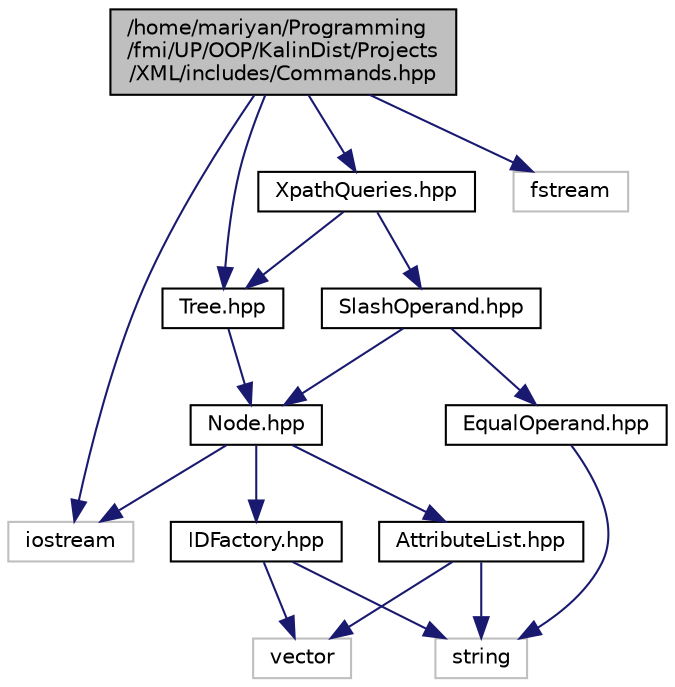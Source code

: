 digraph "/home/mariyan/Programming/fmi/UP/OOP/KalinDist/Projects/XML/includes/Commands.hpp"
{
  edge [fontname="Helvetica",fontsize="10",labelfontname="Helvetica",labelfontsize="10"];
  node [fontname="Helvetica",fontsize="10",shape=record];
  Node0 [label="/home/mariyan/Programming\l/fmi/UP/OOP/KalinDist/Projects\l/XML/includes/Commands.hpp",height=0.2,width=0.4,color="black", fillcolor="grey75", style="filled", fontcolor="black"];
  Node0 -> Node1 [color="midnightblue",fontsize="10",style="solid",fontname="Helvetica"];
  Node1 [label="iostream",height=0.2,width=0.4,color="grey75", fillcolor="white", style="filled"];
  Node0 -> Node2 [color="midnightblue",fontsize="10",style="solid",fontname="Helvetica"];
  Node2 [label="fstream",height=0.2,width=0.4,color="grey75", fillcolor="white", style="filled"];
  Node0 -> Node3 [color="midnightblue",fontsize="10",style="solid",fontname="Helvetica"];
  Node3 [label="Tree.hpp",height=0.2,width=0.4,color="black", fillcolor="white", style="filled",URL="$_tree_8hpp.html"];
  Node3 -> Node4 [color="midnightblue",fontsize="10",style="solid",fontname="Helvetica"];
  Node4 [label="Node.hpp",height=0.2,width=0.4,color="black", fillcolor="white", style="filled",URL="$_node_8hpp.html"];
  Node4 -> Node5 [color="midnightblue",fontsize="10",style="solid",fontname="Helvetica"];
  Node5 [label="IDFactory.hpp",height=0.2,width=0.4,color="black", fillcolor="white", style="filled",URL="$_i_d_factory_8hpp.html"];
  Node5 -> Node6 [color="midnightblue",fontsize="10",style="solid",fontname="Helvetica"];
  Node6 [label="vector",height=0.2,width=0.4,color="grey75", fillcolor="white", style="filled"];
  Node5 -> Node7 [color="midnightblue",fontsize="10",style="solid",fontname="Helvetica"];
  Node7 [label="string",height=0.2,width=0.4,color="grey75", fillcolor="white", style="filled"];
  Node4 -> Node8 [color="midnightblue",fontsize="10",style="solid",fontname="Helvetica"];
  Node8 [label="AttributeList.hpp",height=0.2,width=0.4,color="black", fillcolor="white", style="filled",URL="$_attribute_list_8hpp.html"];
  Node8 -> Node7 [color="midnightblue",fontsize="10",style="solid",fontname="Helvetica"];
  Node8 -> Node6 [color="midnightblue",fontsize="10",style="solid",fontname="Helvetica"];
  Node4 -> Node1 [color="midnightblue",fontsize="10",style="solid",fontname="Helvetica"];
  Node0 -> Node9 [color="midnightblue",fontsize="10",style="solid",fontname="Helvetica"];
  Node9 [label="XpathQueries.hpp",height=0.2,width=0.4,color="black", fillcolor="white", style="filled",URL="$_xpath_queries_8hpp.html"];
  Node9 -> Node10 [color="midnightblue",fontsize="10",style="solid",fontname="Helvetica"];
  Node10 [label="SlashOperand.hpp",height=0.2,width=0.4,color="black", fillcolor="white", style="filled",URL="$_slash_operand_8hpp.html"];
  Node10 -> Node11 [color="midnightblue",fontsize="10",style="solid",fontname="Helvetica"];
  Node11 [label="EqualOperand.hpp",height=0.2,width=0.4,color="black", fillcolor="white", style="filled",URL="$_equal_operand_8hpp.html"];
  Node11 -> Node7 [color="midnightblue",fontsize="10",style="solid",fontname="Helvetica"];
  Node10 -> Node4 [color="midnightblue",fontsize="10",style="solid",fontname="Helvetica"];
  Node9 -> Node3 [color="midnightblue",fontsize="10",style="solid",fontname="Helvetica"];
}

